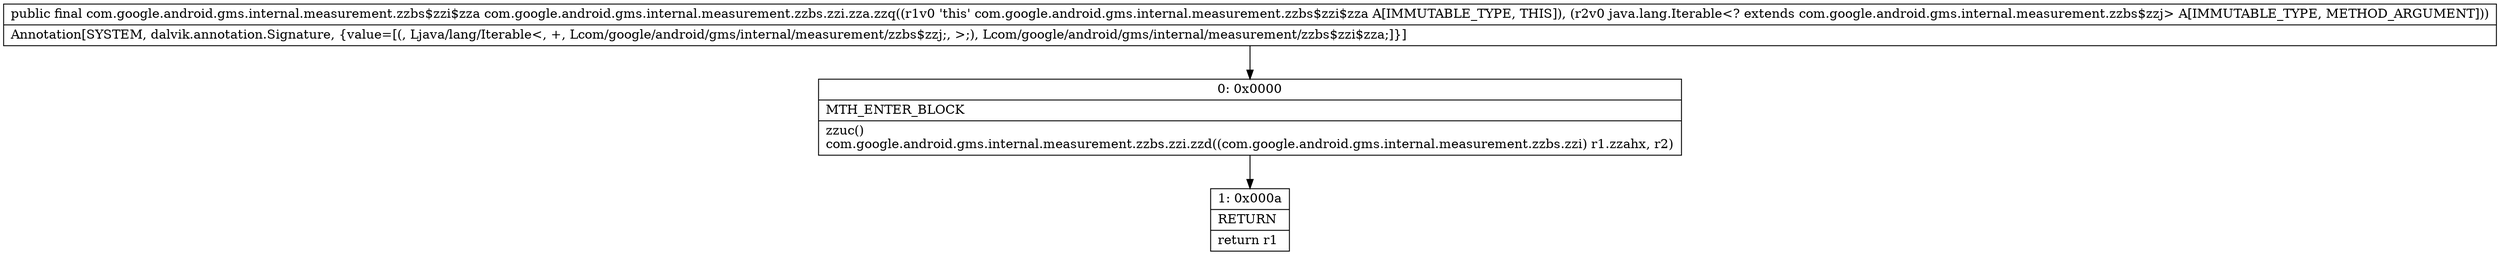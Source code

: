 digraph "CFG forcom.google.android.gms.internal.measurement.zzbs.zzi.zza.zzq(Ljava\/lang\/Iterable;)Lcom\/google\/android\/gms\/internal\/measurement\/zzbs$zzi$zza;" {
Node_0 [shape=record,label="{0\:\ 0x0000|MTH_ENTER_BLOCK\l|zzuc()\lcom.google.android.gms.internal.measurement.zzbs.zzi.zzd((com.google.android.gms.internal.measurement.zzbs.zzi) r1.zzahx, r2)\l}"];
Node_1 [shape=record,label="{1\:\ 0x000a|RETURN\l|return r1\l}"];
MethodNode[shape=record,label="{public final com.google.android.gms.internal.measurement.zzbs$zzi$zza com.google.android.gms.internal.measurement.zzbs.zzi.zza.zzq((r1v0 'this' com.google.android.gms.internal.measurement.zzbs$zzi$zza A[IMMUTABLE_TYPE, THIS]), (r2v0 java.lang.Iterable\<? extends com.google.android.gms.internal.measurement.zzbs$zzj\> A[IMMUTABLE_TYPE, METHOD_ARGUMENT]))  | Annotation[SYSTEM, dalvik.annotation.Signature, \{value=[(, Ljava\/lang\/Iterable\<, +, Lcom\/google\/android\/gms\/internal\/measurement\/zzbs$zzj;, \>;), Lcom\/google\/android\/gms\/internal\/measurement\/zzbs$zzi$zza;]\}]\l}"];
MethodNode -> Node_0;
Node_0 -> Node_1;
}

